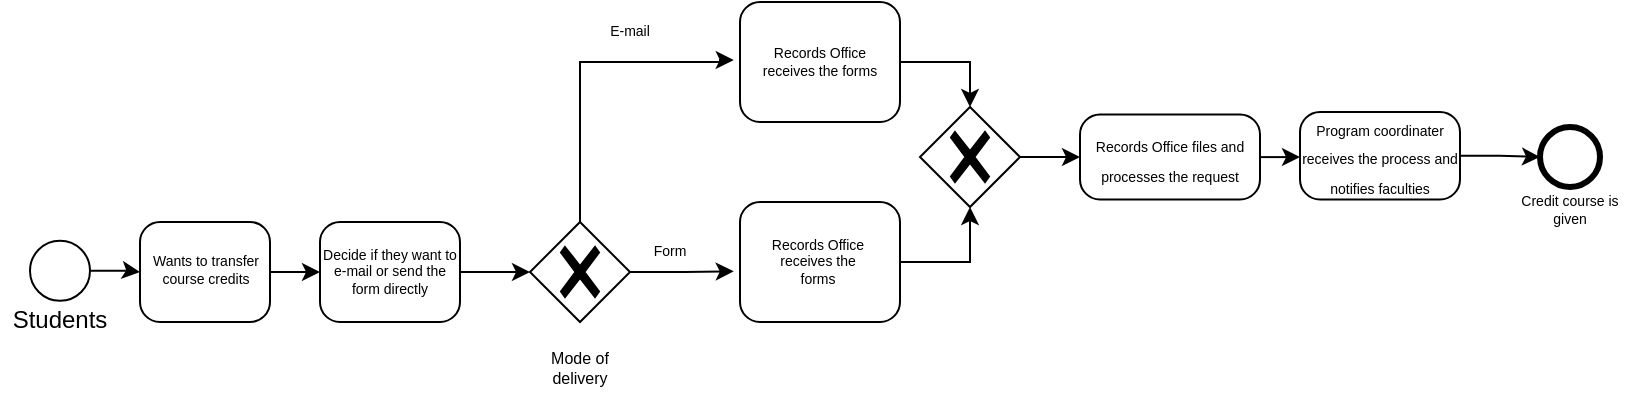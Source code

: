 <mxfile version="20.8.11" type="github">
  <diagram name="Page-1" id="qNks2tY5SsdPoUxaN__0">
    <mxGraphModel dx="452" dy="310" grid="1" gridSize="10" guides="1" tooltips="1" connect="1" arrows="1" fold="1" page="1" pageScale="1" pageWidth="850" pageHeight="1100" math="0" shadow="0">
      <root>
        <mxCell id="0" />
        <mxCell id="1" parent="0" />
        <mxCell id="DYCgU-3iIGWhfeMWR1PB-38" style="edgeStyle=orthogonalEdgeStyle;rounded=0;orthogonalLoop=1;jettySize=auto;html=1;entryX=0;entryY=0.5;entryDx=0;entryDy=0;entryPerimeter=0;fontSize=8;" edge="1" parent="1" source="3zHVbhgSwmODAuP6RIVM-1" target="DYCgU-3iIGWhfeMWR1PB-27">
          <mxGeometry relative="1" as="geometry" />
        </mxCell>
        <mxCell id="3zHVbhgSwmODAuP6RIVM-1" value="" style="points=[[0.145,0.145,0],[0.5,0,0],[0.855,0.145,0],[1,0.5,0],[0.855,0.855,0],[0.5,1,0],[0.145,0.855,0],[0,0.5,0]];shape=mxgraph.bpmn.event;html=1;verticalLabelPosition=bottom;labelBackgroundColor=#ffffff;verticalAlign=top;align=center;perimeter=ellipsePerimeter;outlineConnect=0;aspect=fixed;outline=standard;symbol=general;" parent="1" vertex="1">
          <mxGeometry x="15" y="319.38" width="30" height="30" as="geometry" />
        </mxCell>
        <mxCell id="3zHVbhgSwmODAuP6RIVM-2" value="" style="points=[[0.145,0.145,0],[0.5,0,0],[0.855,0.145,0],[1,0.5,0],[0.855,0.855,0],[0.5,1,0],[0.145,0.855,0],[0,0.5,0]];shape=mxgraph.bpmn.event;html=1;verticalLabelPosition=bottom;labelBackgroundColor=#ffffff;verticalAlign=top;align=center;perimeter=ellipsePerimeter;outlineConnect=0;aspect=fixed;outline=end;symbol=terminate2;" parent="1" vertex="1">
          <mxGeometry x="770" y="262.5" width="30" height="30" as="geometry" />
        </mxCell>
        <mxCell id="3zHVbhgSwmODAuP6RIVM-3" value="Students" style="text;html=1;strokeColor=none;fillColor=none;align=center;verticalAlign=middle;whiteSpace=wrap;rounded=0;" parent="1" vertex="1">
          <mxGeometry y="344.38" width="60" height="30" as="geometry" />
        </mxCell>
        <mxCell id="DYCgU-3iIGWhfeMWR1PB-2" style="edgeStyle=orthogonalEdgeStyle;rounded=0;orthogonalLoop=1;jettySize=auto;html=1;" edge="1" parent="1" source="3zHVbhgSwmODAuP6RIVM-4" target="DYCgU-3iIGWhfeMWR1PB-1">
          <mxGeometry relative="1" as="geometry" />
        </mxCell>
        <mxCell id="3zHVbhgSwmODAuP6RIVM-4" value="" style="points=[[0.25,0,0],[0.5,0,0],[0.75,0,0],[1,0.25,0],[1,0.5,0],[1,0.75,0],[0.75,1,0],[0.5,1,0],[0.25,1,0],[0,0.75,0],[0,0.5,0],[0,0.25,0]];shape=mxgraph.bpmn.task;whiteSpace=wrap;rectStyle=rounded;size=10;html=1;taskMarker=abstract;" parent="1" vertex="1">
          <mxGeometry x="160" y="310" width="70" height="50" as="geometry" />
        </mxCell>
        <mxCell id="3zHVbhgSwmODAuP6RIVM-8" value="Decide if they want to e-mail or send the form directly" style="text;html=1;strokeColor=none;fillColor=none;align=center;verticalAlign=middle;whiteSpace=wrap;rounded=0;fontSize=7;" parent="1" vertex="1">
          <mxGeometry x="160" y="320" width="70" height="30" as="geometry" />
        </mxCell>
        <mxCell id="DYCgU-3iIGWhfeMWR1PB-7" style="edgeStyle=orthogonalEdgeStyle;rounded=0;orthogonalLoop=1;jettySize=auto;html=1;exitX=1;exitY=0.5;exitDx=0;exitDy=0;exitPerimeter=0;entryX=-0.039;entryY=0.577;entryDx=0;entryDy=0;entryPerimeter=0;" edge="1" parent="1" source="DYCgU-3iIGWhfeMWR1PB-1" target="DYCgU-3iIGWhfeMWR1PB-5">
          <mxGeometry relative="1" as="geometry">
            <mxPoint x="345" y="335.07" as="targetPoint" />
          </mxGeometry>
        </mxCell>
        <mxCell id="DYCgU-3iIGWhfeMWR1PB-8" style="edgeStyle=orthogonalEdgeStyle;rounded=0;orthogonalLoop=1;jettySize=auto;html=1;entryX=-0.039;entryY=0.484;entryDx=0;entryDy=0;entryPerimeter=0;" edge="1" parent="1" source="DYCgU-3iIGWhfeMWR1PB-1" target="DYCgU-3iIGWhfeMWR1PB-4">
          <mxGeometry relative="1" as="geometry">
            <mxPoint x="355" y="230" as="targetPoint" />
            <Array as="points">
              <mxPoint x="290" y="230" />
              <mxPoint x="360" y="230" />
            </Array>
          </mxGeometry>
        </mxCell>
        <mxCell id="DYCgU-3iIGWhfeMWR1PB-1" value="" style="points=[[0.25,0.25,0],[0.5,0,0],[0.75,0.25,0],[1,0.5,0],[0.75,0.75,0],[0.5,1,0],[0.25,0.75,0],[0,0.5,0]];shape=mxgraph.bpmn.gateway2;html=1;verticalLabelPosition=bottom;labelBackgroundColor=#ffffff;verticalAlign=top;align=center;perimeter=rhombusPerimeter;outlineConnect=0;outline=none;symbol=none;gwType=exclusive;" vertex="1" parent="1">
          <mxGeometry x="265" y="310" width="50" height="50" as="geometry" />
        </mxCell>
        <mxCell id="DYCgU-3iIGWhfeMWR1PB-3" value="Mode of delivery" style="text;html=1;strokeColor=none;fillColor=none;align=center;verticalAlign=middle;whiteSpace=wrap;rounded=0;fontSize=8;" vertex="1" parent="1">
          <mxGeometry x="260" y="367.5" width="60" height="30" as="geometry" />
        </mxCell>
        <mxCell id="DYCgU-3iIGWhfeMWR1PB-15" style="edgeStyle=orthogonalEdgeStyle;rounded=0;orthogonalLoop=1;jettySize=auto;html=1;entryX=0.5;entryY=0;entryDx=0;entryDy=0;entryPerimeter=0;" edge="1" parent="1" source="DYCgU-3iIGWhfeMWR1PB-4" target="DYCgU-3iIGWhfeMWR1PB-14">
          <mxGeometry relative="1" as="geometry">
            <mxPoint x="535" y="230" as="targetPoint" />
          </mxGeometry>
        </mxCell>
        <mxCell id="DYCgU-3iIGWhfeMWR1PB-4" value="" style="points=[[0.25,0,0],[0.5,0,0],[0.75,0,0],[1,0.25,0],[1,0.5,0],[1,0.75,0],[0.75,1,0],[0.5,1,0],[0.25,1,0],[0,0.75,0],[0,0.5,0],[0,0.25,0]];shape=mxgraph.bpmn.task;whiteSpace=wrap;rectStyle=rounded;size=10;html=1;taskMarker=abstract;" vertex="1" parent="1">
          <mxGeometry x="370" y="200" width="80" height="60" as="geometry" />
        </mxCell>
        <mxCell id="DYCgU-3iIGWhfeMWR1PB-16" style="edgeStyle=orthogonalEdgeStyle;rounded=0;orthogonalLoop=1;jettySize=auto;html=1;exitX=1;exitY=0.5;exitDx=0;exitDy=0;exitPerimeter=0;entryX=0.5;entryY=1;entryDx=0;entryDy=0;entryPerimeter=0;" edge="1" parent="1" source="DYCgU-3iIGWhfeMWR1PB-5" target="DYCgU-3iIGWhfeMWR1PB-14">
          <mxGeometry relative="1" as="geometry">
            <mxPoint x="535" y="329.953" as="targetPoint" />
          </mxGeometry>
        </mxCell>
        <mxCell id="DYCgU-3iIGWhfeMWR1PB-5" value="" style="points=[[0.25,0,0],[0.5,0,0],[0.75,0,0],[1,0.25,0],[1,0.5,0],[1,0.75,0],[0.75,1,0],[0.5,1,0],[0.25,1,0],[0,0.75,0],[0,0.5,0],[0,0.25,0]];shape=mxgraph.bpmn.task;whiteSpace=wrap;rectStyle=rounded;size=10;html=1;taskMarker=abstract;" vertex="1" parent="1">
          <mxGeometry x="370" y="300" width="80" height="60" as="geometry" />
        </mxCell>
        <mxCell id="DYCgU-3iIGWhfeMWR1PB-9" value="Form" style="text;html=1;strokeColor=none;fillColor=none;align=center;verticalAlign=middle;whiteSpace=wrap;rounded=0;fontSize=7;" vertex="1" parent="1">
          <mxGeometry x="305" y="310" width="60" height="30" as="geometry" />
        </mxCell>
        <mxCell id="DYCgU-3iIGWhfeMWR1PB-10" value="E-mail" style="text;html=1;strokeColor=none;fillColor=none;align=center;verticalAlign=middle;whiteSpace=wrap;rounded=0;fontSize=7;" vertex="1" parent="1">
          <mxGeometry x="285" y="200" width="60" height="30" as="geometry" />
        </mxCell>
        <mxCell id="DYCgU-3iIGWhfeMWR1PB-11" value="Records Office receives the forms" style="text;html=1;strokeColor=none;fillColor=none;align=center;verticalAlign=middle;whiteSpace=wrap;rounded=0;fontSize=7;" vertex="1" parent="1">
          <mxGeometry x="380" y="215" width="60" height="30" as="geometry" />
        </mxCell>
        <mxCell id="DYCgU-3iIGWhfeMWR1PB-12" value="Records Office receives the forms" style="text;html=1;strokeColor=none;fillColor=none;align=center;verticalAlign=middle;whiteSpace=wrap;rounded=0;fontSize=7;" vertex="1" parent="1">
          <mxGeometry x="380" y="315" width="57.5" height="30" as="geometry" />
        </mxCell>
        <mxCell id="DYCgU-3iIGWhfeMWR1PB-19" value="" style="edgeStyle=orthogonalEdgeStyle;rounded=0;orthogonalLoop=1;jettySize=auto;html=1;fontSize=7;entryX=0;entryY=0.5;entryDx=0;entryDy=0;entryPerimeter=0;" edge="1" parent="1" source="DYCgU-3iIGWhfeMWR1PB-14" target="DYCgU-3iIGWhfeMWR1PB-17">
          <mxGeometry relative="1" as="geometry" />
        </mxCell>
        <mxCell id="DYCgU-3iIGWhfeMWR1PB-14" value="" style="points=[[0.25,0.25,0],[0.5,0,0],[0.75,0.25,0],[1,0.5,0],[0.75,0.75,0],[0.5,1,0],[0.25,0.75,0],[0,0.5,0]];shape=mxgraph.bpmn.gateway2;html=1;verticalLabelPosition=bottom;labelBackgroundColor=#ffffff;verticalAlign=top;align=center;perimeter=rhombusPerimeter;outlineConnect=0;outline=none;symbol=none;gwType=exclusive;" vertex="1" parent="1">
          <mxGeometry x="460" y="252.5" width="50" height="50" as="geometry" />
        </mxCell>
        <mxCell id="DYCgU-3iIGWhfeMWR1PB-23" value="" style="edgeStyle=orthogonalEdgeStyle;rounded=0;orthogonalLoop=1;jettySize=auto;html=1;fontSize=7;" edge="1" parent="1" source="DYCgU-3iIGWhfeMWR1PB-17" target="DYCgU-3iIGWhfeMWR1PB-21">
          <mxGeometry relative="1" as="geometry" />
        </mxCell>
        <mxCell id="DYCgU-3iIGWhfeMWR1PB-17" value="" style="points=[[0.25,0,0],[0.5,0,0],[0.75,0,0],[1,0.25,0],[1,0.5,0],[1,0.75,0],[0.75,1,0],[0.5,1,0],[0.25,1,0],[0,0.75,0],[0,0.5,0],[0,0.25,0]];shape=mxgraph.bpmn.task;whiteSpace=wrap;rectStyle=rounded;size=10;html=1;taskMarker=abstract;" vertex="1" parent="1">
          <mxGeometry x="540" y="256.25" width="90" height="42.5" as="geometry" />
        </mxCell>
        <mxCell id="DYCgU-3iIGWhfeMWR1PB-18" value="&lt;font style=&quot;font-size: 7px;&quot;&gt;Records Office files and processes the request&lt;/font&gt;" style="text;html=1;strokeColor=none;fillColor=none;align=center;verticalAlign=middle;whiteSpace=wrap;rounded=0;" vertex="1" parent="1">
          <mxGeometry x="545" y="265" width="80" height="25" as="geometry" />
        </mxCell>
        <mxCell id="DYCgU-3iIGWhfeMWR1PB-21" value="" style="points=[[0.25,0,0],[0.5,0,0],[0.75,0,0],[1,0.25,0],[1,0.5,0],[1,0.75,0],[0.75,1,0],[0.5,1,0],[0.25,1,0],[0,0.75,0],[0,0.5,0],[0,0.25,0]];shape=mxgraph.bpmn.task;whiteSpace=wrap;rectStyle=rounded;size=10;html=1;taskMarker=abstract;fontSize=7;" vertex="1" parent="1">
          <mxGeometry x="650" y="255" width="80" height="43.75" as="geometry" />
        </mxCell>
        <mxCell id="DYCgU-3iIGWhfeMWR1PB-25" style="edgeStyle=orthogonalEdgeStyle;rounded=0;orthogonalLoop=1;jettySize=auto;html=1;fontSize=7;entryX=0;entryY=0.5;entryDx=0;entryDy=0;entryPerimeter=0;" edge="1" parent="1" source="DYCgU-3iIGWhfeMWR1PB-24" target="3zHVbhgSwmODAuP6RIVM-2">
          <mxGeometry relative="1" as="geometry">
            <mxPoint x="770" y="276.88" as="targetPoint" />
          </mxGeometry>
        </mxCell>
        <mxCell id="DYCgU-3iIGWhfeMWR1PB-24" value="&lt;font style=&quot;font-size: 7px;&quot;&gt;Program coordinater receives the process and notifies faculties&lt;br&gt;&lt;/font&gt;" style="text;html=1;strokeColor=none;fillColor=none;align=center;verticalAlign=middle;whiteSpace=wrap;rounded=0;" vertex="1" parent="1">
          <mxGeometry x="650" y="264.38" width="80" height="25" as="geometry" />
        </mxCell>
        <mxCell id="DYCgU-3iIGWhfeMWR1PB-26" value="Credit course is given" style="text;html=1;strokeColor=none;fillColor=none;align=center;verticalAlign=middle;whiteSpace=wrap;rounded=0;fontSize=7;" vertex="1" parent="1">
          <mxGeometry x="755" y="289.38" width="60" height="30" as="geometry" />
        </mxCell>
        <mxCell id="DYCgU-3iIGWhfeMWR1PB-31" value="" style="edgeStyle=orthogonalEdgeStyle;rounded=0;orthogonalLoop=1;jettySize=auto;html=1;fontSize=8;" edge="1" parent="1" source="DYCgU-3iIGWhfeMWR1PB-27" target="3zHVbhgSwmODAuP6RIVM-8">
          <mxGeometry relative="1" as="geometry" />
        </mxCell>
        <mxCell id="DYCgU-3iIGWhfeMWR1PB-27" value="" style="points=[[0.25,0,0],[0.5,0,0],[0.75,0,0],[1,0.25,0],[1,0.5,0],[1,0.75,0],[0.75,1,0],[0.5,1,0],[0.25,1,0],[0,0.75,0],[0,0.5,0],[0,0.25,0]];shape=mxgraph.bpmn.task;whiteSpace=wrap;rectStyle=rounded;size=10;html=1;taskMarker=abstract;fontSize=8;" vertex="1" parent="1">
          <mxGeometry x="70" y="310" width="65" height="50" as="geometry" />
        </mxCell>
        <mxCell id="DYCgU-3iIGWhfeMWR1PB-28" value="Wants to transfer course credits" style="text;html=1;strokeColor=none;fillColor=none;align=center;verticalAlign=middle;whiteSpace=wrap;rounded=0;fontSize=7;" vertex="1" parent="1">
          <mxGeometry x="72.5" y="319.07" width="60" height="30.62" as="geometry" />
        </mxCell>
      </root>
    </mxGraphModel>
  </diagram>
</mxfile>
